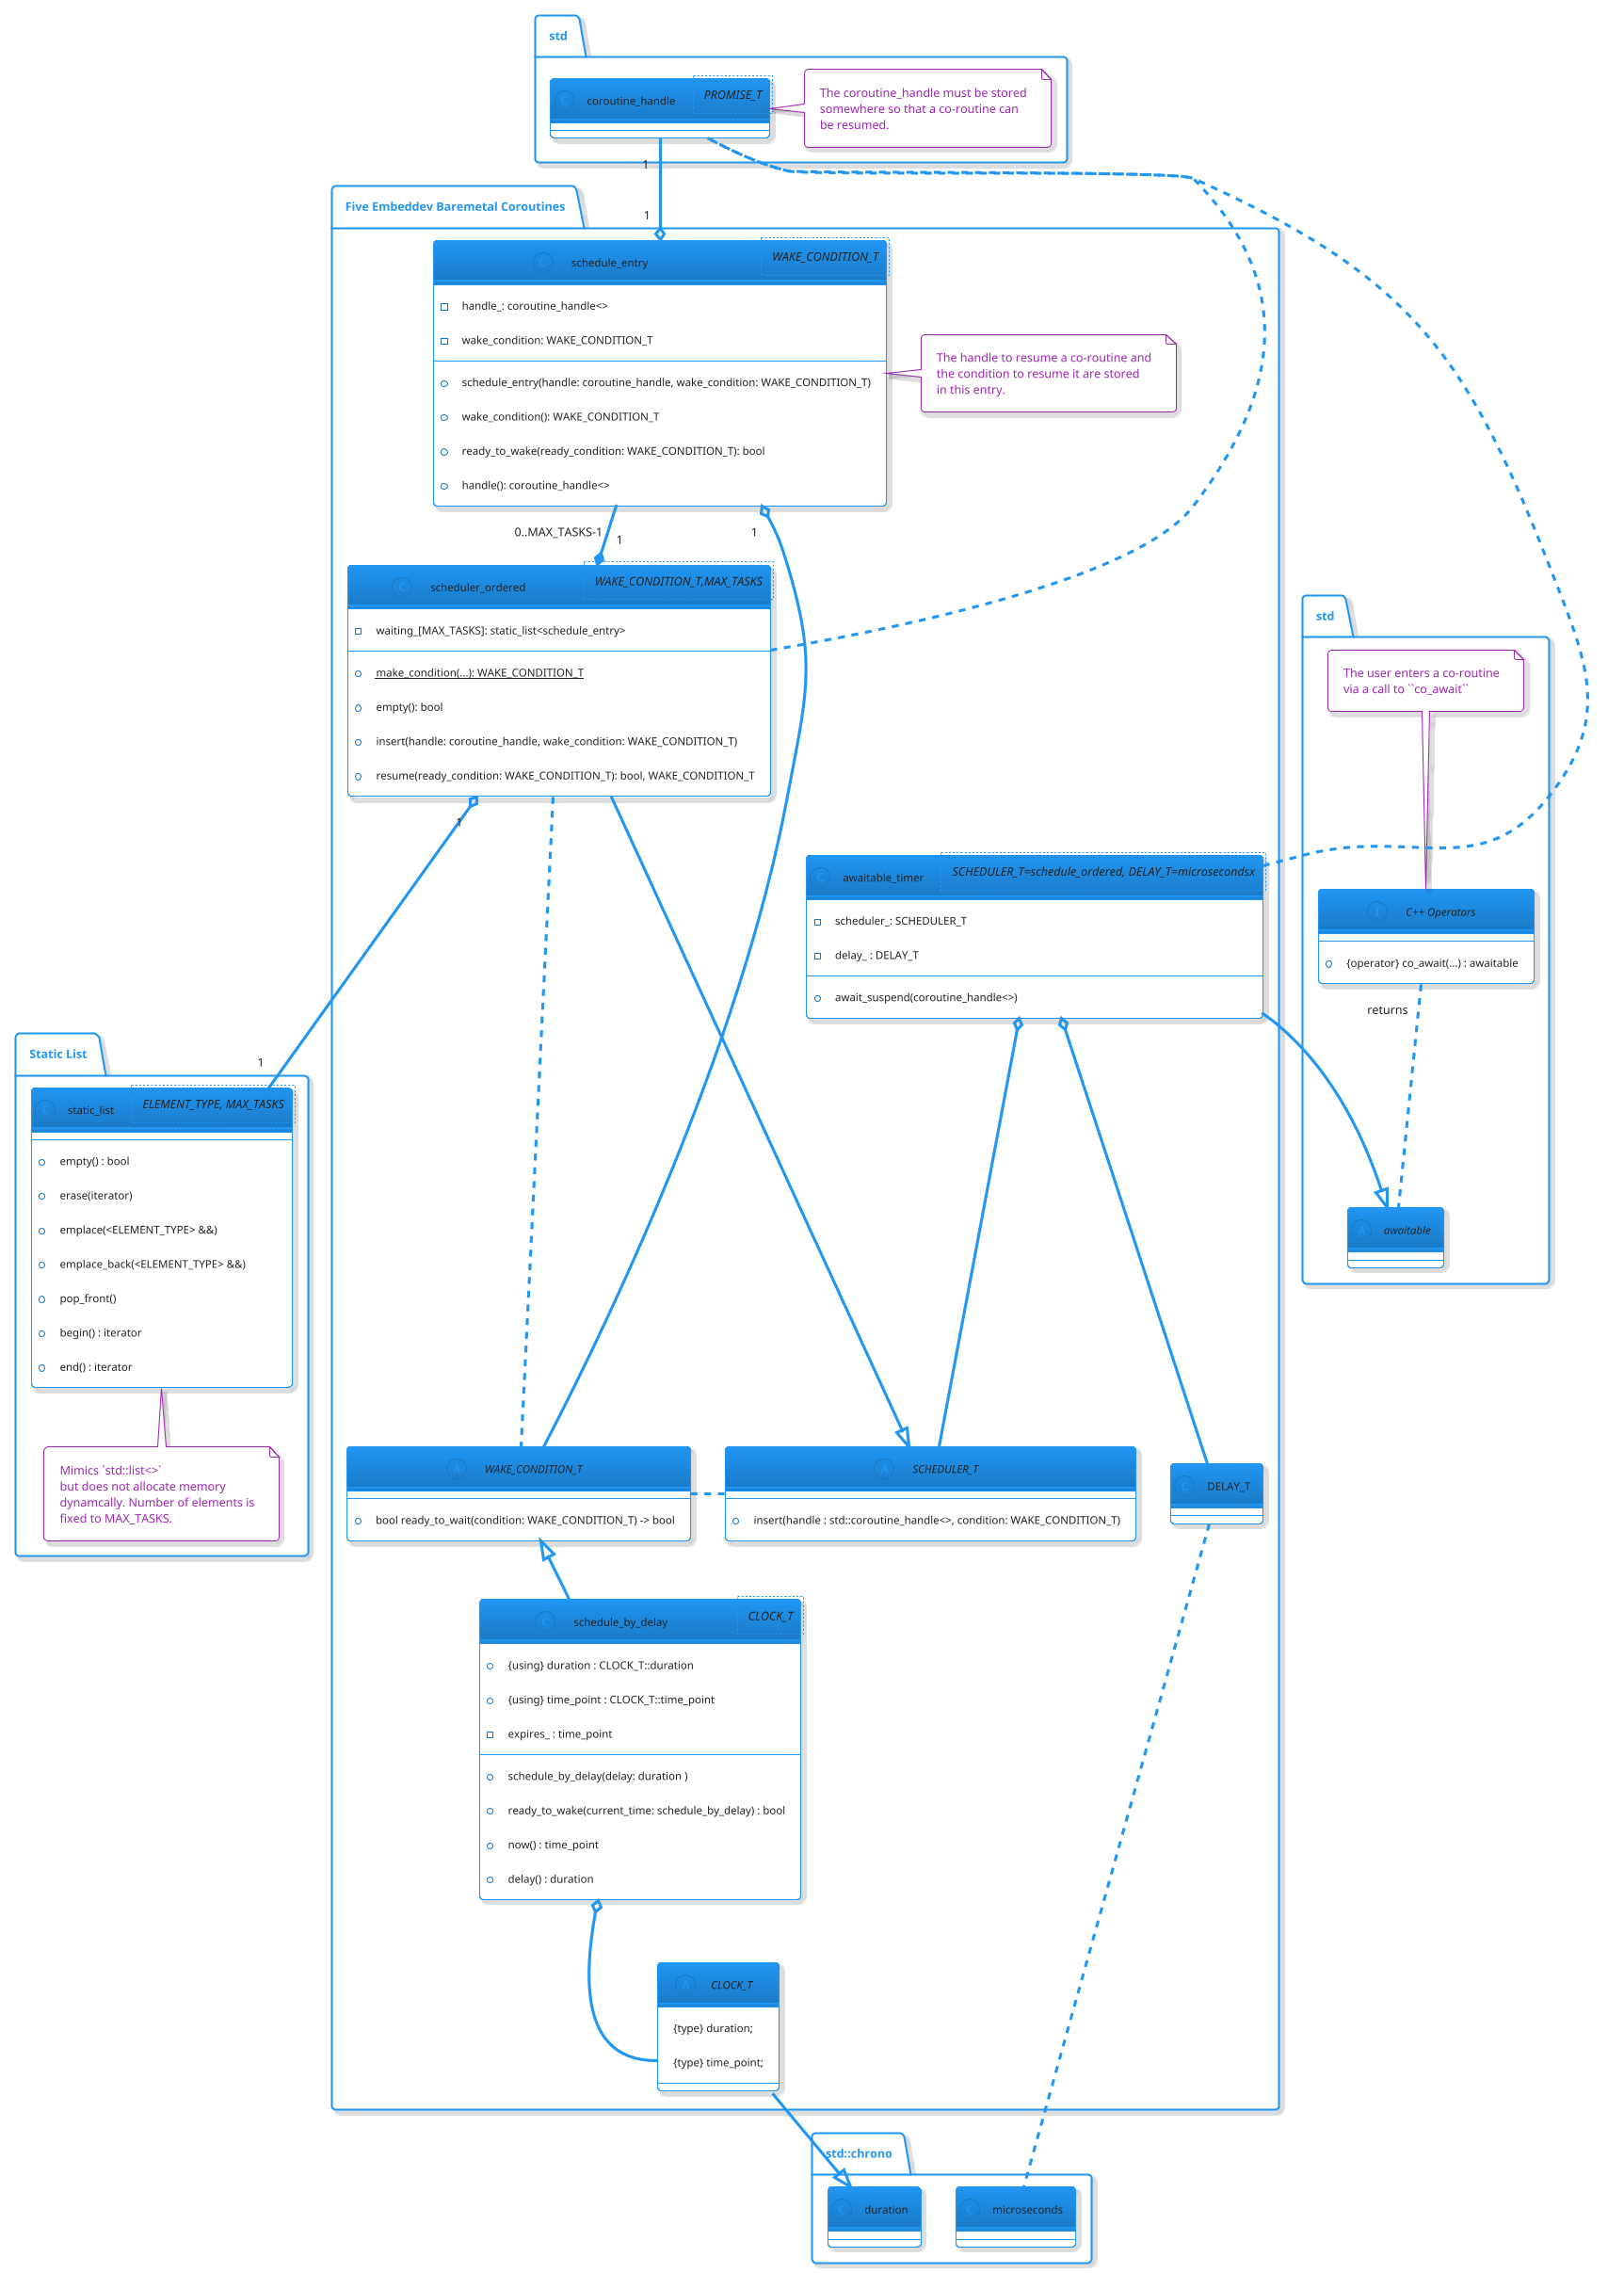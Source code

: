 @startuml
!theme materia-outline


package "std" as std1 {
    class coroutine_handle<PROMISE_T>

    note right of coroutine_handle
         The coroutine_handle must be stored
         somewhere so that a co-routine can
         be resumed.
    end note

}

package "std" as std2 {


    interface "C++ Operators" as co_await_lang {
       +{operator} co_await(...) : awaitable
    }

    co_await_lang "returns" .- awaitable

    abstract "C++ Coroutine Awaitable" as awaitable

    note top of co_await_lang
         The user enters a co-routine
         via a call to ``co_await``
    end note


}

package "Static List" {
    class static_list<ELEMENT_TYPE, MAX_TASKS> {
        +empty() : bool
     + erase(iterator)
     + emplace(<ELEMENT_TYPE> &&)
     + emplace_back(<ELEMENT_TYPE> &&)
     + pop_front()
     + begin() : iterator
     + end() : iterator
    }
    note bottom of static_list
    Mimics `std::list<>`
    but does not allocate memory
    dynamcally. Number of elements is
    fixed to MAX_TASKS.
    end note
}


package "std::chrono" {
   class duration
   class microseconds
}



package "Five Embeddev Baremetal Coroutines" {


    abstract CLOCK_T {
        {type} duration;
        {type} time_point;
    }

    abstract WAKE_CONDITION_T {
        +bool ready_to_wait(condition: WAKE_CONDITION_T) -> bool
    }

    abstract SCHEDULER_T {
       + insert(handle : std::coroutine_handle<>, condition: WAKE_CONDITION_T)
    }
    SCHEDULER_T .-left- WAKE_CONDITION_T

    duration <|--- CLOCK_T

    class schedule_by_delay<CLOCK_T> {
       +{using} duration : CLOCK_T::duration
       +{using} time_point : CLOCK_T::time_point
       +schedule_by_delay(delay: duration )
       +ready_to_wake(current_time: schedule_by_delay) : bool
       +now() : time_point
       +delay() : duration
       -expires_ : time_point
    }

    WAKE_CONDITION_T  <|-down- schedule_by_delay
    schedule_by_delay o-- CLOCK_T::time_point

    class schedule_entry<WAKE_CONDITION_T> {
        +schedule_entry(handle: coroutine_handle, wake_condition: WAKE_CONDITION_T)
        +wake_condition(): WAKE_CONDITION_T
        +ready_to_wake(ready_condition: WAKE_CONDITION_T): bool
        +handle(): coroutine_handle<>
        -handle_: coroutine_handle<>
        -wake_condition: WAKE_CONDITION_T
    }

    note right of schedule_entry
        The handle to resume a co-routine and
        the condition to resume it are stored
        in this entry.
    end note


    coroutine_handle "1" -down-o "1"  schedule_entry
    schedule_entry "1" o--  WAKE_CONDITION_T

    class scheduler_ordered<WAKE_CONDITION_T,MAX_TASKS>  {
        +{static} make_condition(...): WAKE_CONDITION_T
        +empty(): bool
        +insert(handle: coroutine_handle, wake_condition: WAKE_CONDITION_T)
        +resume(ready_condition: WAKE_CONDITION_T): bool, WAKE_CONDITION_T
        -waiting_[MAX_TASKS]: static_list<schedule_entry>
    }
    SCHEDULER_T <|-up- scheduler_ordered
    scheduler_ordered .-down-- WAKE_CONDITION_T
    scheduler_ordered "1" o-down-- "1" static_list
    scheduler_ordered "  1  " *-up- "0..MAX_TASKS-1" schedule_entry
    scheduler_ordered .-[norank]-- coroutine_handle


    class awaitable_timer<SCHEDULER_T=schedule_ordered, DELAY_T=microsecondsx> {
       + await_suspend(coroutine_handle<>)
       - scheduler_: SCHEDULER_T
       - delay_ : DELAY_T
    }


    awaitable_timer o-down-- SCHEDULER_T
    awaitable_timer o--- DELAY_T
    awaitable_timer .-[norank]-- coroutine_handle
    awaitable <|-up- awaitable_timer


    DELAY_T .--- microseconds

}

@enduml

